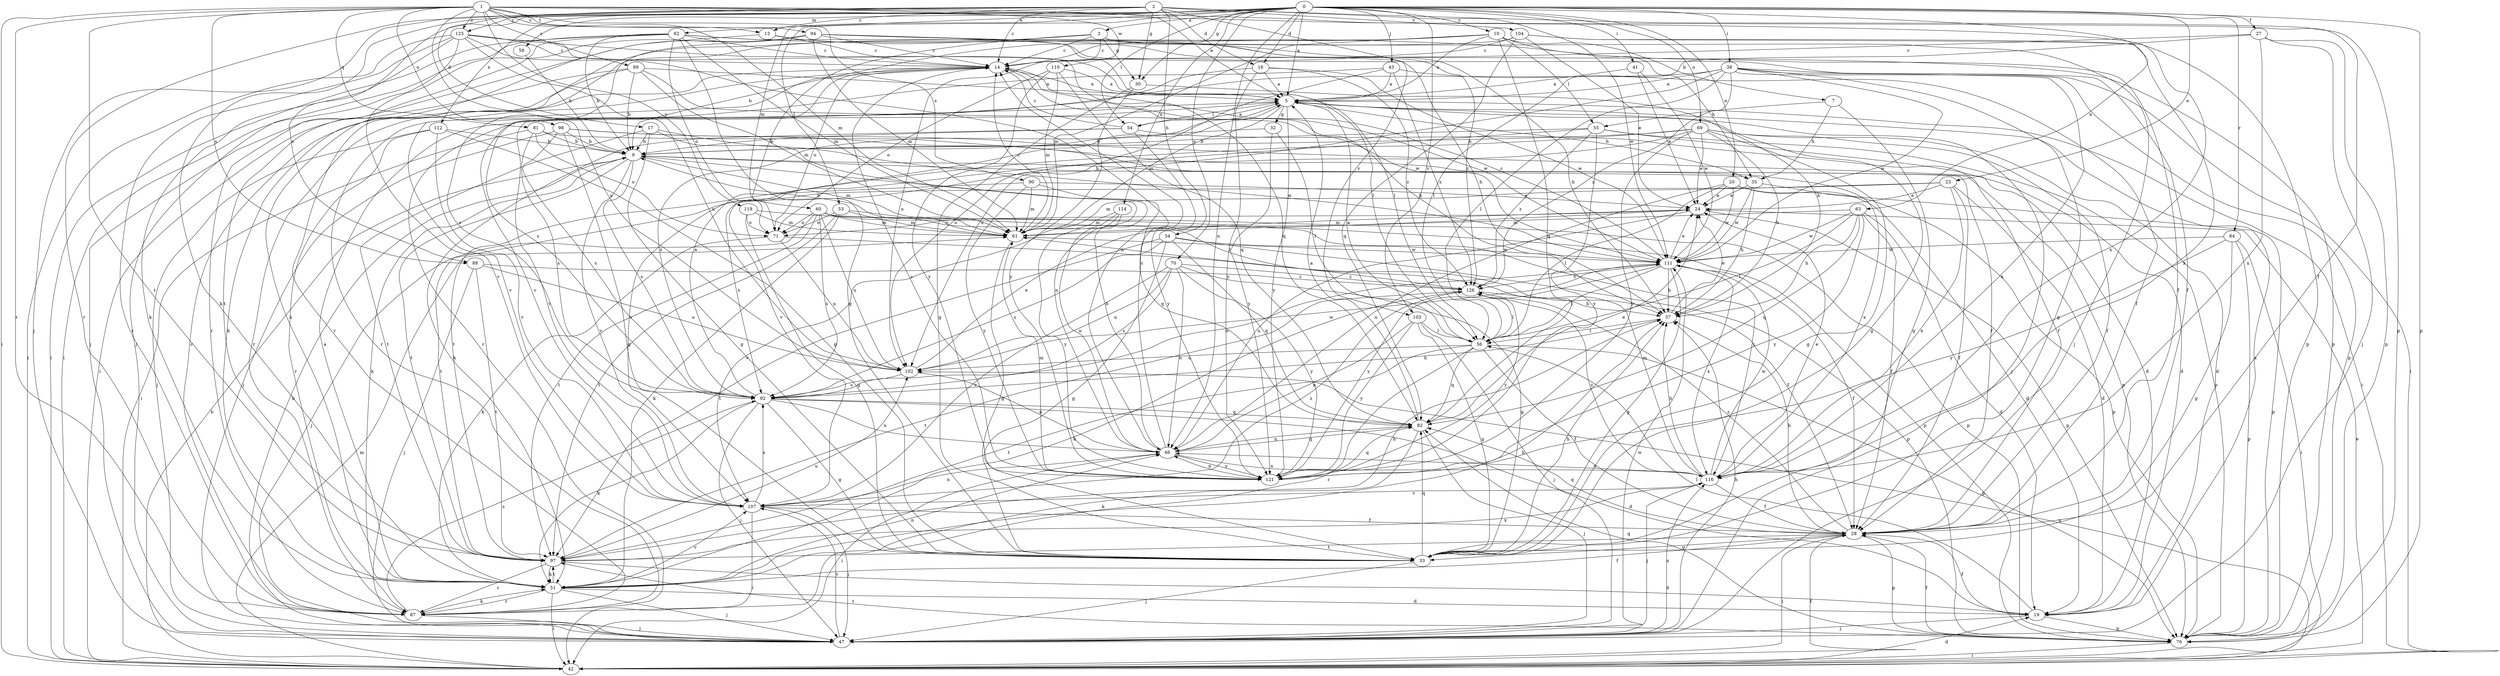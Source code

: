 strict digraph  {
0;
1;
2;
3;
5;
7;
9;
10;
13;
14;
16;
17;
19;
20;
23;
24;
27;
28;
30;
32;
33;
34;
35;
37;
38;
41;
42;
43;
47;
51;
53;
54;
55;
56;
58;
60;
61;
62;
63;
66;
69;
70;
71;
76;
81;
82;
84;
87;
88;
89;
90;
92;
94;
97;
98;
102;
103;
104;
107;
110;
111;
112;
114;
116;
119;
121;
125;
126;
0 -> 3  [label=a];
0 -> 5  [label=a];
0 -> 10  [label=c];
0 -> 16  [label=d];
0 -> 20  [label=e];
0 -> 23  [label=e];
0 -> 27  [label=f];
0 -> 30  [label=g];
0 -> 38  [label=i];
0 -> 41  [label=i];
0 -> 43  [label=j];
0 -> 47  [label=j];
0 -> 51  [label=k];
0 -> 53  [label=l];
0 -> 54  [label=l];
0 -> 58  [label=m];
0 -> 60  [label=m];
0 -> 62  [label=n];
0 -> 63  [label=n];
0 -> 66  [label=n];
0 -> 69  [label=o];
0 -> 70  [label=o];
0 -> 76  [label=p];
0 -> 84  [label=r];
0 -> 88  [label=s];
0 -> 103  [label=v];
0 -> 112  [label=x];
0 -> 114  [label=x];
1 -> 5  [label=a];
1 -> 13  [label=c];
1 -> 28  [label=f];
1 -> 42  [label=i];
1 -> 61  [label=m];
1 -> 81  [label=q];
1 -> 87  [label=r];
1 -> 88  [label=s];
1 -> 89  [label=s];
1 -> 90  [label=s];
1 -> 94  [label=t];
1 -> 97  [label=t];
1 -> 98  [label=u];
1 -> 102  [label=u];
1 -> 110  [label=w];
1 -> 116  [label=x];
1 -> 119  [label=y];
1 -> 125  [label=z];
2 -> 13  [label=c];
2 -> 14  [label=c];
2 -> 16  [label=d];
2 -> 17  [label=d];
2 -> 30  [label=g];
2 -> 34  [label=h];
2 -> 76  [label=p];
2 -> 87  [label=r];
2 -> 103  [label=v];
2 -> 104  [label=v];
2 -> 111  [label=w];
2 -> 125  [label=z];
3 -> 14  [label=c];
3 -> 30  [label=g];
3 -> 47  [label=j];
3 -> 51  [label=k];
3 -> 71  [label=o];
3 -> 102  [label=u];
3 -> 126  [label=z];
5 -> 32  [label=g];
5 -> 33  [label=g];
5 -> 35  [label=h];
5 -> 42  [label=i];
5 -> 47  [label=j];
5 -> 54  [label=l];
5 -> 61  [label=m];
5 -> 92  [label=s];
5 -> 107  [label=v];
5 -> 121  [label=y];
7 -> 33  [label=g];
7 -> 35  [label=h];
7 -> 55  [label=l];
9 -> 35  [label=h];
9 -> 51  [label=k];
9 -> 61  [label=m];
9 -> 92  [label=s];
9 -> 97  [label=t];
9 -> 107  [label=v];
9 -> 116  [label=x];
10 -> 5  [label=a];
10 -> 7  [label=b];
10 -> 14  [label=c];
10 -> 35  [label=h];
10 -> 55  [label=l];
10 -> 61  [label=m];
10 -> 82  [label=q];
10 -> 87  [label=r];
13 -> 14  [label=c];
13 -> 37  [label=h];
13 -> 97  [label=t];
14 -> 5  [label=a];
14 -> 37  [label=h];
14 -> 71  [label=o];
14 -> 87  [label=r];
14 -> 92  [label=s];
14 -> 107  [label=v];
14 -> 111  [label=w];
16 -> 5  [label=a];
16 -> 107  [label=v];
16 -> 111  [label=w];
16 -> 121  [label=y];
16 -> 126  [label=z];
17 -> 9  [label=b];
17 -> 33  [label=g];
17 -> 66  [label=n];
17 -> 97  [label=t];
17 -> 111  [label=w];
19 -> 5  [label=a];
19 -> 28  [label=f];
19 -> 47  [label=j];
19 -> 56  [label=l];
19 -> 76  [label=p];
20 -> 19  [label=d];
20 -> 24  [label=e];
20 -> 56  [label=l];
20 -> 66  [label=n];
20 -> 76  [label=p];
20 -> 111  [label=w];
23 -> 19  [label=d];
23 -> 24  [label=e];
23 -> 28  [label=f];
23 -> 61  [label=m];
23 -> 92  [label=s];
23 -> 116  [label=x];
24 -> 61  [label=m];
24 -> 66  [label=n];
24 -> 71  [label=o];
24 -> 76  [label=p];
27 -> 14  [label=c];
27 -> 47  [label=j];
27 -> 56  [label=l];
27 -> 76  [label=p];
27 -> 116  [label=x];
28 -> 33  [label=g];
28 -> 37  [label=h];
28 -> 42  [label=i];
28 -> 76  [label=p];
28 -> 82  [label=q];
28 -> 97  [label=t];
28 -> 126  [label=z];
30 -> 33  [label=g];
30 -> 37  [label=h];
30 -> 121  [label=y];
32 -> 9  [label=b];
32 -> 56  [label=l];
32 -> 121  [label=y];
33 -> 37  [label=h];
33 -> 47  [label=j];
33 -> 82  [label=q];
34 -> 33  [label=g];
34 -> 76  [label=p];
34 -> 82  [label=q];
34 -> 92  [label=s];
34 -> 97  [label=t];
34 -> 111  [label=w];
35 -> 24  [label=e];
35 -> 37  [label=h];
35 -> 76  [label=p];
35 -> 111  [label=w];
37 -> 24  [label=e];
37 -> 56  [label=l];
38 -> 5  [label=a];
38 -> 33  [label=g];
38 -> 42  [label=i];
38 -> 56  [label=l];
38 -> 76  [label=p];
38 -> 87  [label=r];
38 -> 102  [label=u];
38 -> 111  [label=w];
38 -> 116  [label=x];
38 -> 126  [label=z];
41 -> 5  [label=a];
41 -> 24  [label=e];
41 -> 111  [label=w];
42 -> 9  [label=b];
42 -> 19  [label=d];
42 -> 24  [label=e];
42 -> 28  [label=f];
42 -> 61  [label=m];
42 -> 102  [label=u];
43 -> 5  [label=a];
43 -> 28  [label=f];
43 -> 87  [label=r];
43 -> 102  [label=u];
43 -> 126  [label=z];
47 -> 9  [label=b];
47 -> 37  [label=h];
47 -> 107  [label=v];
47 -> 111  [label=w];
47 -> 116  [label=x];
51 -> 5  [label=a];
51 -> 19  [label=d];
51 -> 28  [label=f];
51 -> 37  [label=h];
51 -> 42  [label=i];
51 -> 47  [label=j];
51 -> 66  [label=n];
51 -> 87  [label=r];
51 -> 97  [label=t];
51 -> 107  [label=v];
53 -> 51  [label=k];
53 -> 61  [label=m];
53 -> 71  [label=o];
53 -> 97  [label=t];
53 -> 126  [label=z];
54 -> 5  [label=a];
54 -> 9  [label=b];
54 -> 14  [label=c];
54 -> 28  [label=f];
54 -> 51  [label=k];
54 -> 121  [label=y];
55 -> 9  [label=b];
55 -> 19  [label=d];
55 -> 76  [label=p];
55 -> 107  [label=v];
55 -> 121  [label=y];
55 -> 126  [label=z];
56 -> 5  [label=a];
56 -> 28  [label=f];
56 -> 76  [label=p];
56 -> 82  [label=q];
56 -> 87  [label=r];
56 -> 97  [label=t];
56 -> 102  [label=u];
58 -> 9  [label=b];
60 -> 47  [label=j];
60 -> 61  [label=m];
60 -> 71  [label=o];
60 -> 76  [label=p];
60 -> 92  [label=s];
60 -> 97  [label=t];
60 -> 102  [label=u];
60 -> 116  [label=x];
61 -> 9  [label=b];
61 -> 14  [label=c];
61 -> 33  [label=g];
61 -> 111  [label=w];
62 -> 9  [label=b];
62 -> 14  [label=c];
62 -> 28  [label=f];
62 -> 33  [label=g];
62 -> 42  [label=i];
62 -> 47  [label=j];
62 -> 61  [label=m];
62 -> 71  [label=o];
62 -> 76  [label=p];
62 -> 87  [label=r];
63 -> 19  [label=d];
63 -> 28  [label=f];
63 -> 37  [label=h];
63 -> 56  [label=l];
63 -> 61  [label=m];
63 -> 82  [label=q];
63 -> 111  [label=w];
63 -> 121  [label=y];
66 -> 9  [label=b];
66 -> 14  [label=c];
66 -> 42  [label=i];
66 -> 82  [label=q];
66 -> 116  [label=x];
66 -> 121  [label=y];
69 -> 9  [label=b];
69 -> 19  [label=d];
69 -> 24  [label=e];
69 -> 28  [label=f];
69 -> 33  [label=g];
69 -> 37  [label=h];
69 -> 97  [label=t];
69 -> 107  [label=v];
69 -> 121  [label=y];
70 -> 33  [label=g];
70 -> 66  [label=n];
70 -> 92  [label=s];
70 -> 102  [label=u];
70 -> 107  [label=v];
70 -> 121  [label=y];
70 -> 126  [label=z];
71 -> 28  [label=f];
71 -> 51  [label=k];
71 -> 102  [label=u];
76 -> 28  [label=f];
76 -> 42  [label=i];
76 -> 82  [label=q];
76 -> 97  [label=t];
81 -> 9  [label=b];
81 -> 42  [label=i];
81 -> 71  [label=o];
81 -> 76  [label=p];
81 -> 92  [label=s];
82 -> 5  [label=a];
82 -> 24  [label=e];
82 -> 47  [label=j];
82 -> 51  [label=k];
82 -> 66  [label=n];
84 -> 33  [label=g];
84 -> 42  [label=i];
84 -> 76  [label=p];
84 -> 111  [label=w];
84 -> 121  [label=y];
87 -> 14  [label=c];
87 -> 47  [label=j];
87 -> 51  [label=k];
87 -> 92  [label=s];
88 -> 47  [label=j];
88 -> 97  [label=t];
88 -> 102  [label=u];
88 -> 126  [label=z];
89 -> 5  [label=a];
89 -> 9  [label=b];
89 -> 42  [label=i];
89 -> 51  [label=k];
89 -> 61  [label=m];
89 -> 111  [label=w];
90 -> 24  [label=e];
90 -> 61  [label=m];
90 -> 82  [label=q];
90 -> 97  [label=t];
90 -> 121  [label=y];
92 -> 5  [label=a];
92 -> 19  [label=d];
92 -> 33  [label=g];
92 -> 37  [label=h];
92 -> 47  [label=j];
92 -> 51  [label=k];
92 -> 66  [label=n];
92 -> 82  [label=q];
92 -> 111  [label=w];
94 -> 14  [label=c];
94 -> 28  [label=f];
94 -> 37  [label=h];
94 -> 42  [label=i];
94 -> 47  [label=j];
94 -> 56  [label=l];
94 -> 61  [label=m];
94 -> 92  [label=s];
97 -> 19  [label=d];
97 -> 37  [label=h];
97 -> 51  [label=k];
97 -> 87  [label=r];
97 -> 102  [label=u];
97 -> 116  [label=x];
98 -> 9  [label=b];
98 -> 19  [label=d];
98 -> 28  [label=f];
98 -> 33  [label=g];
98 -> 47  [label=j];
98 -> 92  [label=s];
102 -> 24  [label=e];
102 -> 66  [label=n];
102 -> 92  [label=s];
102 -> 111  [label=w];
103 -> 33  [label=g];
103 -> 47  [label=j];
103 -> 56  [label=l];
103 -> 66  [label=n];
103 -> 121  [label=y];
104 -> 9  [label=b];
104 -> 14  [label=c];
104 -> 24  [label=e];
104 -> 76  [label=p];
104 -> 82  [label=q];
104 -> 116  [label=x];
107 -> 28  [label=f];
107 -> 42  [label=i];
107 -> 47  [label=j];
107 -> 66  [label=n];
107 -> 92  [label=s];
107 -> 126  [label=z];
110 -> 5  [label=a];
110 -> 61  [label=m];
110 -> 71  [label=o];
110 -> 82  [label=q];
110 -> 121  [label=y];
111 -> 14  [label=c];
111 -> 24  [label=e];
111 -> 28  [label=f];
111 -> 33  [label=g];
111 -> 37  [label=h];
111 -> 56  [label=l];
111 -> 116  [label=x];
111 -> 121  [label=y];
111 -> 126  [label=z];
112 -> 9  [label=b];
112 -> 33  [label=g];
112 -> 47  [label=j];
112 -> 87  [label=r];
112 -> 107  [label=v];
114 -> 61  [label=m];
114 -> 66  [label=n];
114 -> 107  [label=v];
114 -> 121  [label=y];
116 -> 24  [label=e];
116 -> 28  [label=f];
116 -> 37  [label=h];
116 -> 47  [label=j];
116 -> 61  [label=m];
116 -> 66  [label=n];
116 -> 107  [label=v];
116 -> 111  [label=w];
116 -> 126  [label=z];
119 -> 33  [label=g];
119 -> 61  [label=m];
119 -> 71  [label=o];
119 -> 76  [label=p];
121 -> 14  [label=c];
121 -> 61  [label=m];
121 -> 66  [label=n];
121 -> 82  [label=q];
125 -> 14  [label=c];
125 -> 42  [label=i];
125 -> 51  [label=k];
125 -> 56  [label=l];
125 -> 66  [label=n];
125 -> 82  [label=q];
125 -> 87  [label=r];
125 -> 102  [label=u];
125 -> 107  [label=v];
126 -> 37  [label=h];
126 -> 51  [label=k];
126 -> 56  [label=l];
126 -> 97  [label=t];
126 -> 121  [label=y];
}
